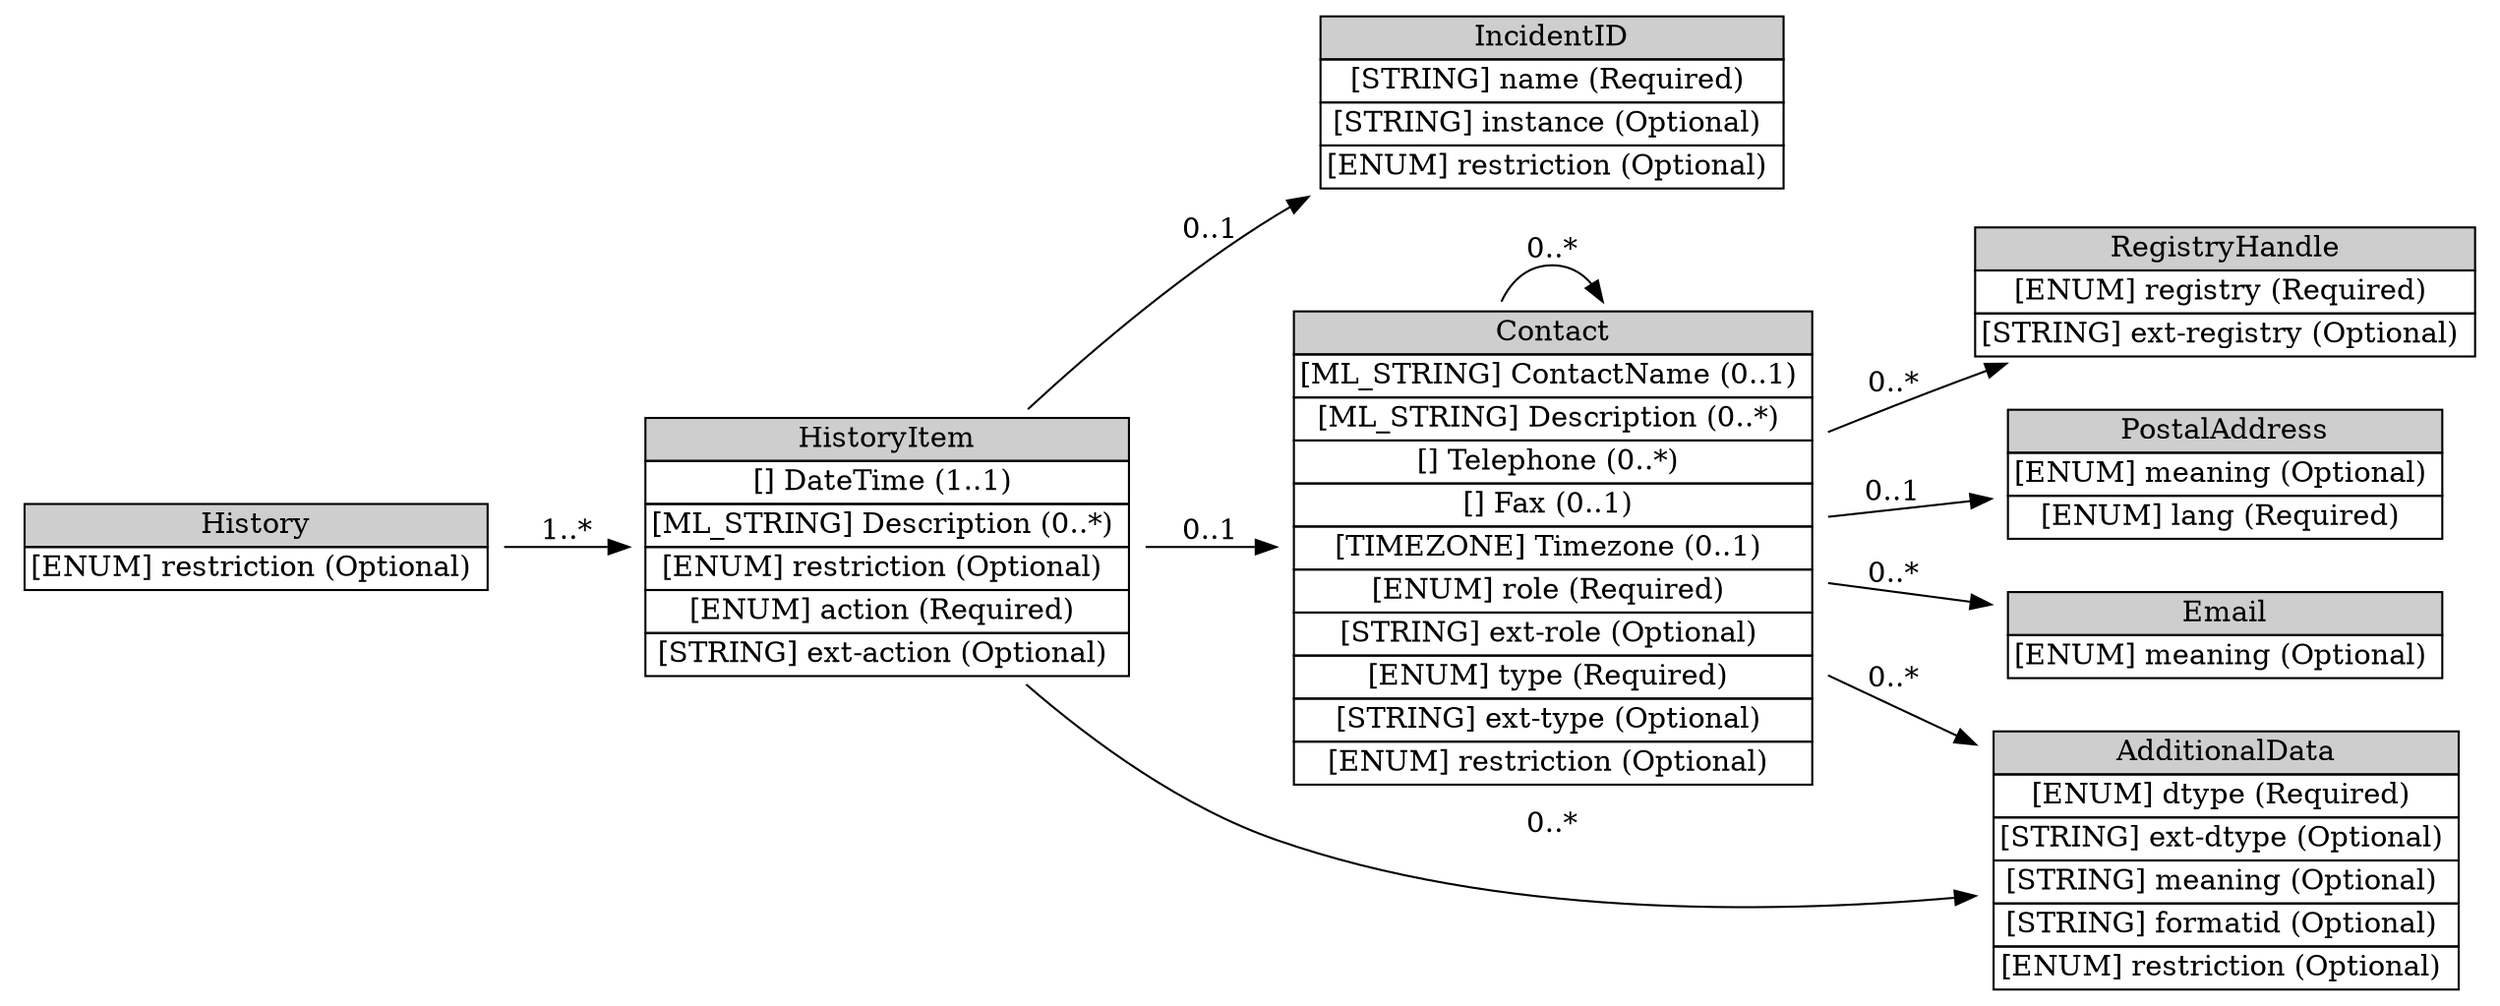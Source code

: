 digraph History {
	graph [rankdir=LR];
	node [label="\N"];
	graph [bb="0,0,1178,468"];
	History [label=<<table BORDER="0" CELLBORDER="1" CELLSPACING="0"> <tr > <td BGCOLOR="#CECECE" HREF="#" TITLE="The History class is a log of the significant events or actions performed by the involved parties during the course of handling the incident. ">History</td> </tr>" %<tr><td HREF="#" TITLE="This attribute is defined in Section 3.2.">[ENUM] restriction (Optional) </td></tr>%</table>>, shape=plaintext, pos="115,213", width="3.1667", height="0.68056"];
	HistoryItem [label=<<table BORDER="0" CELLBORDER="1" CELLSPACING="0"> <tr > <td BGCOLOR="#CECECE" HREF="#" TITLE="The HistoryItem class is an entry in the History (Section 3.11) log that documents a particular action or event that occurred in the course of handling the incident. The details of the entry are a free-form description, but each can be categorized with the type attribute. ">HistoryItem</td> </tr>" %<tr><td HREF="#" TITLE="Timestamp of this entry in the history log (e.g., when the action described in the Description was taken).">[] DateTime (1..1) </td></tr>%<tr><td HREF="#" TITLE="A free-form textual description of the action or event.">[ML_STRING] Description (0..*) </td></tr>%<tr><td HREF="#" TITLE="This attribute has been defined in Section 3.2.">[ENUM] restriction (Optional) </td></tr>%<tr><td HREF="#" TITLE="Classifies a performed action or occurrence documented in this history log entry.  As activity will likely have been instigated either through a previously conveyed expectation or internal investigation, this attribute is identical to the category attribute of the Expectation class.  The difference is only one of tense.  When an action is in this class, it has been completed.  See Section 3.13.">[ENUM] action (Required) </td></tr>%<tr><td HREF="#" TITLE="A means by which to extend the action attribute.  See Section 5.1.">[STRING] ext-action (Optional) </td></tr>%</table>>, shape=plaintext, pos="414,213", width="3.3611", height="1.7917"];
	IncidentID [label=<<table BORDER="0" CELLBORDER="1" CELLSPACING="0"> <tr > <td BGCOLOR="#CECECE" HREF="#" TITLE="The IncidentID class represents an incident tracking number that is unique in the context of the CSIRT and identifies the activity characterized in an IODEF Document. This identifier would serve as an index into the CSIRT incident handling system. The combination of the name attribute and the string in the element content MUST be a globally unique identifier describing the activity. Documents generated by a given CSIRT MUST NOT reuse the same value unless they are referencing the same incident. ">IncidentID</td> </tr>" %<tr><td HREF="#" TITLE="An identifier describing the CSIRT that created the document.  In order to have a globally unique CSIRT name, the fully qualified domain name associated with the CSIRT MUST be used.">[STRING] name (Required) </td></tr>%<tr><td HREF="#" TITLE="An identifier referencing a subset of the named incident.">[STRING] instance (Optional) </td></tr>%<tr><td HREF="#" TITLE="This attribute has been defined in Section 3.2.">[ENUM] restriction (Optional) </td></tr>%</table>>, shape=plaintext, pos="731,424", width="3.1667", height="1.2361"];
	Contact [label=<<table BORDER="0" CELLBORDER="1" CELLSPACING="0"> <tr > <td BGCOLOR="#CECECE" HREF="#" TITLE="The Contact class describes contact information for organizations and personnel involved in the incident. This class allows for the naming of the involved party, specifying contact information for them, and identifying their role in the incident. ">Contact</td> </tr>" %<tr><td HREF="#" TITLE="The name of the contact.  The contact may either be an organization or a person.  The type attribute disambiguates the semantics.">[ML_STRING] ContactName (0..1) </td></tr>%<tr><td HREF="#" TITLE="A free-form description of this contact.  In the case of a person, this is often the organizational title of the individual.">[ML_STRING] Description (0..*) </td></tr>%<tr><td HREF="#" TITLE="The telephone number of the contact.">[] Telephone (0..*) </td></tr>%<tr><td HREF="#" TITLE="The facsimile telephone number of the contact.">[] Fax (0..1) </td></tr>%<tr><td HREF="#" TITLE="The timezone in which the contact resides formatted according to Section 2.9.">[TIMEZONE] Timezone (0..1) </td></tr>%<tr><td HREF="#" TITLE="Indicates the role the contact fulfills.  This attribute is defined as an enumerated list:">[ENUM] role (Required) </td></tr>%<tr><td HREF="#" TITLE="A means by which to extend the role attribute. See Section 5.1.">[STRING] ext-role (Optional) </td></tr>%<tr><td HREF="#" TITLE="Indicates the type of contact being described. This attribute is defined as an enumerated list:">[ENUM] type (Required) </td></tr>%<tr><td HREF="#" TITLE="A means by which to extend the type attribute. See Section 5.1.">[STRING] ext-type (Optional) </td></tr>%<tr><td HREF="#" TITLE="This attribute is defined in Section 3.2.">[ENUM] restriction (Optional) </td></tr>%</table>>, shape=plaintext, pos="731,213", width="3.6111", height="3.1806"];
	RegistryHandle [label=<<table BORDER="0" CELLBORDER="1" CELLSPACING="0"> <tr > <td BGCOLOR="#CECECE" HREF="#" TITLE="The RegistryHandle class represents a handle into an Internet registry or community-specific database. The handle is specified in the element content and the type attribute specifies the database. ">RegistryHandle</td> </tr>" %<tr><td HREF="#" TITLE="The database to which the handle belongs.  The default value is &#39;local&#39;.  The possible values are:">[ENUM] registry (Required) </td></tr>%<tr><td HREF="#" TITLE="A means by which to extend the registry attribute.  See Section 5.1.">[STRING] ext-registry (Optional) </td></tr>%</table>>, shape=plaintext, pos="1052,332", width="3.5", height="0.95833"];
	PostalAddress [label=<<table BORDER="0" CELLBORDER="1" CELLSPACING="0"> <tr > <td BGCOLOR="#CECECE" HREF="#" TITLE="The PostalAddress class specifies a postal address formatted according to the POSTAL data type (Section 2.11). ">PostalAddress</td> </tr>" %<tr><td HREF="#" TITLE="A free-form description of the element content.">[ENUM] meaning (Optional) </td></tr>%<tr><td HREF="#" TITLE="A valid language code per RFC 4646 [7] constrained by the definition of &quot;xs:language&quot;.  The interpretation of this code is described in Section 6.">[ENUM] lang (Required) </td></tr>%</table>>, shape=plaintext, pos="1052,246", width="3.0278", height="0.95833"];
	Email [label=<<table BORDER="0" CELLBORDER="1" CELLSPACING="0"> <tr > <td BGCOLOR="#CECECE" HREF="#" TITLE="The Email class specifies an email address formatted according to EMAIL data type (Section 2.14). ">Email</td> </tr>" %<tr><td HREF="#" TITLE="A free-form description of the element content (e.g., hours of coverage for a given number).">[ENUM] meaning (Optional) </td></tr>%</table>>, shape=plaintext, pos="1052,170", width="3.0278", height="0.68056"];
	AdditionalData [label=<<table BORDER="0" CELLBORDER="1" CELLSPACING="0"> <tr > <td BGCOLOR="#CECECE" HREF="#" TITLE="The AdditionalData class serves as an extension mechanism for information not otherwise represented in the data model. For relatively simple information, atomic data types (e.g., integers, strings) are provided with a mechanism to annotate their meaning. The class can also be used to extend the data model (and the associated Schema) to support proprietary extensions by encapsulating entire XML documents conforming to another Schema (e.g., IDMEF). A detailed discussion for extending the data model and the schema can be found in Section 5. ">AdditionalData</td> </tr>" %<tr><td HREF="#" TITLE="The data type of the element content.  The permitted values for this attribute are shown below.  The default value is &quot;string&quot;.">[ENUM] dtype (Required) </td></tr>%<tr><td HREF="#" TITLE="A means by which to extend the dtype attribute.  See Section 5.1.">[STRING] ext-dtype (Optional) </td></tr>%<tr><td HREF="#" TITLE="A free-form description of the element content.">[STRING] meaning (Optional) </td></tr>%<tr><td HREF="#" TITLE="An identifier referencing the format and semantics of the element content.">[STRING] formatid (Optional) </td></tr>%<tr><td HREF="#" TITLE="This attribute has been defined in Section 3.2.">[ENUM] restriction (Optional) </td></tr>%</table>>, shape=plaintext, pos="1052,64", width="3.2778", height="1.7917"];
	HistoryItem -> IncidentID [label="0..1", pos="e,616.32,380.18 478.88,277.1 512.92,308.31 556.5,344.67 600,371 602.46,372.49 604.97,373.95 607.52,375.39", lp="568,364.5"];
	Contact -> RegistryHandle [label="0..*", pos="e,951.11,298 861.56,264.77 883.03,273.03 905.1,281.36 926,289 931.09,290.86 936.3,292.74 941.57,294.62", lp="894,289.5"];
	Contact -> PostalAddress [label="0..1", pos="e,942.85,234.78 861.56,226.42 885.07,228.84 909.47,231.35 932.65,233.73", lp="894,238.5"];
	Contact -> Email [label="0..*", pos="e,942.85,184.62 861.56,195.51 885.07,192.36 909.47,189.09 932.65,185.99", lp="894,200.5"];
	Contact -> Contact [label="0..*", pos="e,755.56,327.05 706.44,327.05 711.42,338.04 719.61,345 731,345 739.01,345 745.43,341.56 750.28,335.7", lp="731,353.5"];
	Contact -> AdditionalData [label="0..*", pos="e,933.44,119.03 861.56,152.4 882.28,142.78 903.68,132.85 924.33,123.26", lp="894,150.5"];
	HistoryItem -> Contact [label="0..1", pos="e,600.46,213 535.65,213 553.55,213 572.12,213 590.36,213", lp="568,221.5"];
	HistoryItem -> AdditionalData [label="0..*", pos="e,933.35,46.836 478.16,148.75 511.52,119.79 554.73,88.636 600,73 704.51,36.905 830.86,37.808 923.38,45.921", lp="731,81.5"];
	History -> HistoryItem [label="1..*", pos="e,292.12,213 229.75,213 246.82,213 264.53,213 281.92,213", lp="261,221.5"];
}

